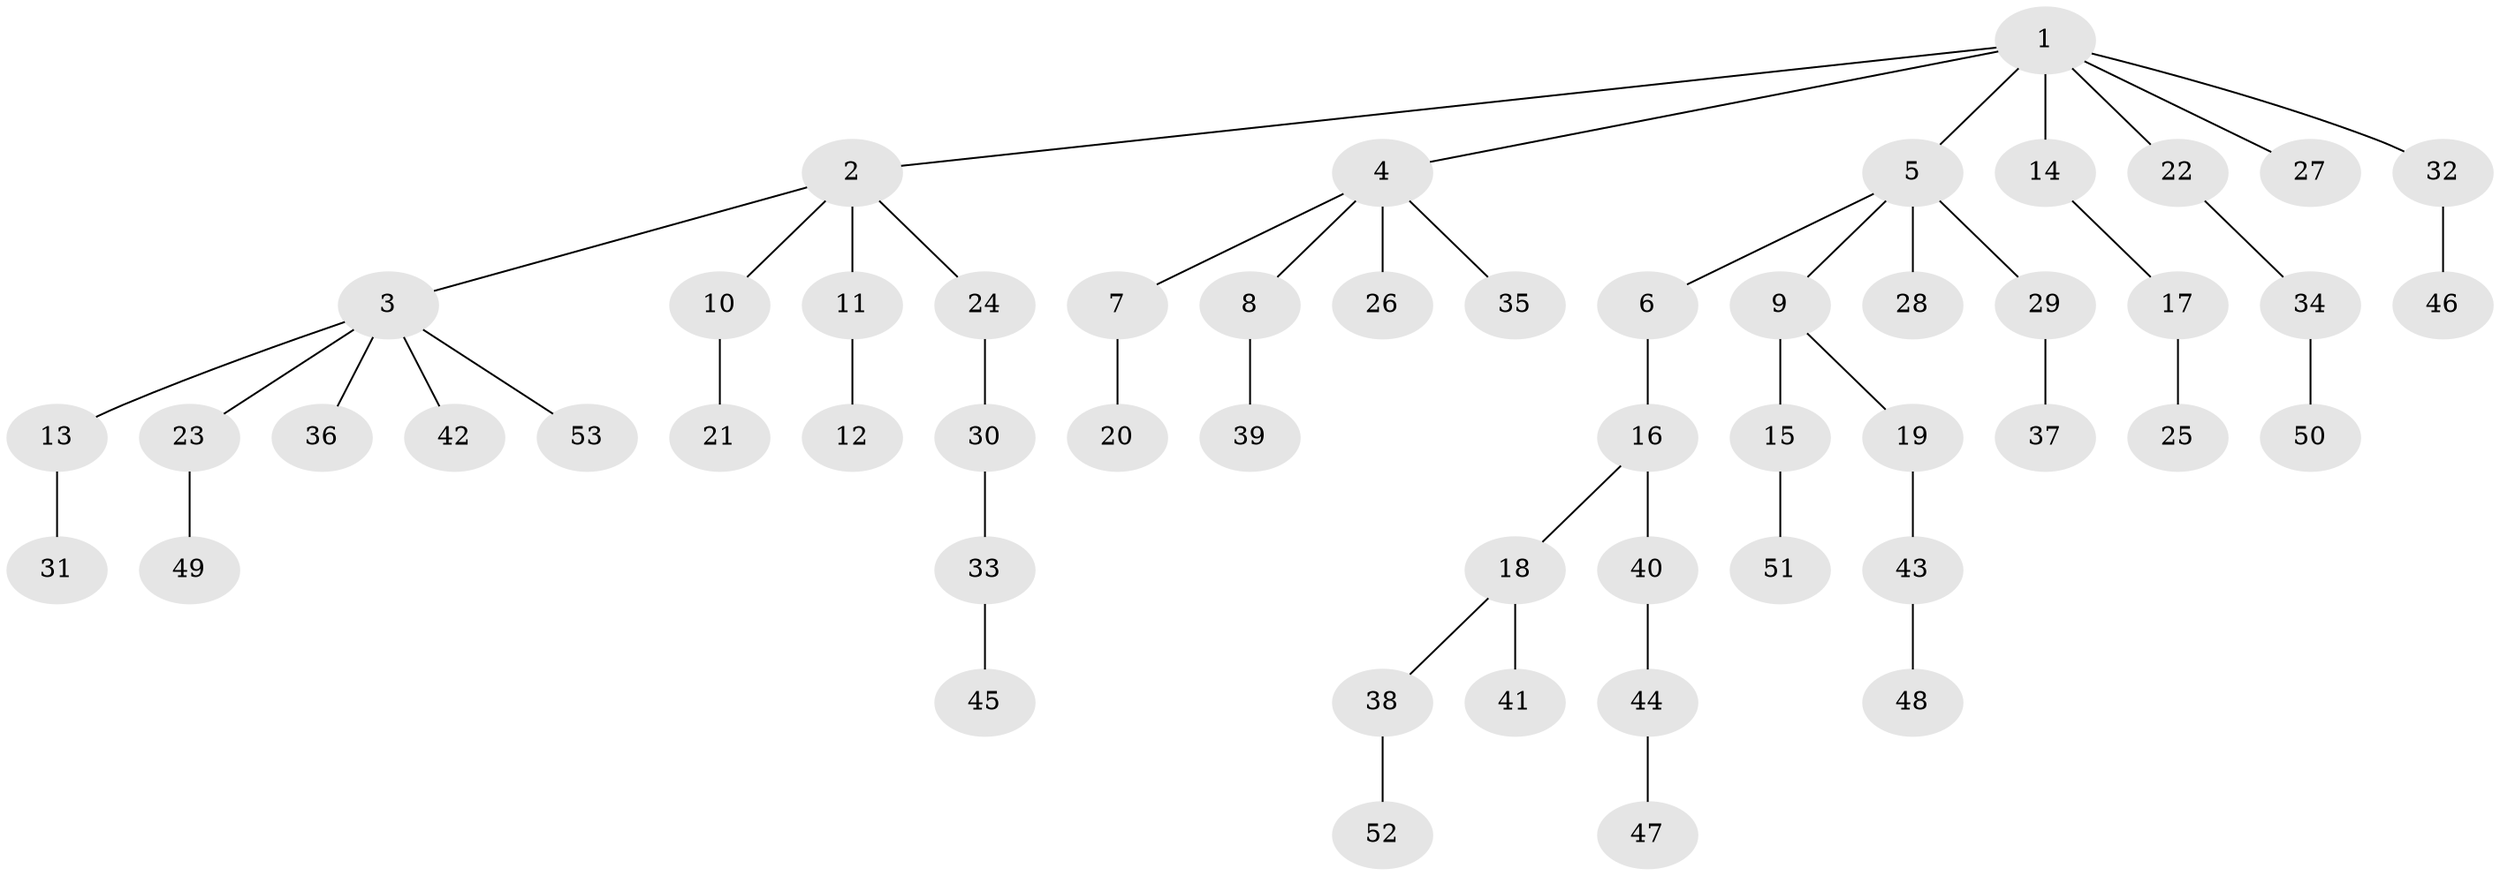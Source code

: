 // Generated by graph-tools (version 1.1) at 2025/15/03/09/25 04:15:33]
// undirected, 53 vertices, 52 edges
graph export_dot {
graph [start="1"]
  node [color=gray90,style=filled];
  1;
  2;
  3;
  4;
  5;
  6;
  7;
  8;
  9;
  10;
  11;
  12;
  13;
  14;
  15;
  16;
  17;
  18;
  19;
  20;
  21;
  22;
  23;
  24;
  25;
  26;
  27;
  28;
  29;
  30;
  31;
  32;
  33;
  34;
  35;
  36;
  37;
  38;
  39;
  40;
  41;
  42;
  43;
  44;
  45;
  46;
  47;
  48;
  49;
  50;
  51;
  52;
  53;
  1 -- 2;
  1 -- 4;
  1 -- 5;
  1 -- 14;
  1 -- 22;
  1 -- 27;
  1 -- 32;
  2 -- 3;
  2 -- 10;
  2 -- 11;
  2 -- 24;
  3 -- 13;
  3 -- 23;
  3 -- 36;
  3 -- 42;
  3 -- 53;
  4 -- 7;
  4 -- 8;
  4 -- 26;
  4 -- 35;
  5 -- 6;
  5 -- 9;
  5 -- 28;
  5 -- 29;
  6 -- 16;
  7 -- 20;
  8 -- 39;
  9 -- 15;
  9 -- 19;
  10 -- 21;
  11 -- 12;
  13 -- 31;
  14 -- 17;
  15 -- 51;
  16 -- 18;
  16 -- 40;
  17 -- 25;
  18 -- 38;
  18 -- 41;
  19 -- 43;
  22 -- 34;
  23 -- 49;
  24 -- 30;
  29 -- 37;
  30 -- 33;
  32 -- 46;
  33 -- 45;
  34 -- 50;
  38 -- 52;
  40 -- 44;
  43 -- 48;
  44 -- 47;
}
